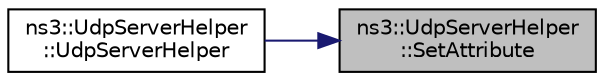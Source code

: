 digraph "ns3::UdpServerHelper::SetAttribute"
{
 // LATEX_PDF_SIZE
  edge [fontname="Helvetica",fontsize="10",labelfontname="Helvetica",labelfontsize="10"];
  node [fontname="Helvetica",fontsize="10",shape=record];
  rankdir="RL";
  Node1 [label="ns3::UdpServerHelper\l::SetAttribute",height=0.2,width=0.4,color="black", fillcolor="grey75", style="filled", fontcolor="black",tooltip="Record an attribute to be set in each Application after it is is created."];
  Node1 -> Node2 [dir="back",color="midnightblue",fontsize="10",style="solid",fontname="Helvetica"];
  Node2 [label="ns3::UdpServerHelper\l::UdpServerHelper",height=0.2,width=0.4,color="black", fillcolor="white", style="filled",URL="$classns3_1_1_udp_server_helper.html#aaca1535faca2b749f026c5ca6b5025a4",tooltip="Create UdpServerHelper which will make life easier for people trying to set up simulations with udp-c..."];
}
